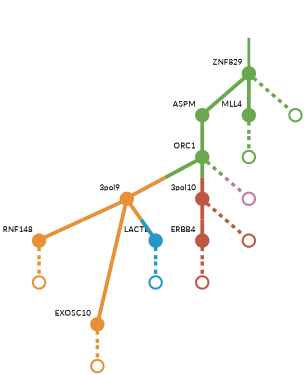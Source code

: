 strict digraph  {
graph[splines=false]; nodesep=0.7; rankdir=TB; ranksep=0.6; forcelabels=true; dpi=600; size=2.5;
0 [color="#6aa84fff", fillcolor="#6aa84fff", fixedsize=true, fontname=Lato, fontsize="12pt", height="0.25", label="", penwidth=3, shape=circle, style=filled, xlabel=ZNF829];
1 [color="#6aa84fff", fillcolor="#6aa84fff", fixedsize=true, fontname=Lato, fontsize="12pt", height="0.25", label="", penwidth=3, shape=circle, style=filled, xlabel=ASPM];
2 [color="#6aa84fff", fillcolor="#6aa84fff", fixedsize=true, fontname=Lato, fontsize="12pt", height="0.25", label="", penwidth=3, shape=circle, style=filled, xlabel=MLL4];
10 [color="#6aa84fff", fillcolor="#6aa84fff", fixedsize=true, fontname=Lato, fontsize="12pt", height="0.25", label="", penwidth=3, shape=circle, style=solid, xlabel=""];
3 [color="#6aa84fff", fillcolor="#6aa84fff", fixedsize=true, fontname=Lato, fontsize="12pt", height="0.25", label="", penwidth=3, shape=circle, style=filled, xlabel=ORC1];
11 [color="#6aa84fff", fillcolor="#6aa84fff", fixedsize=true, fontname=Lato, fontsize="12pt", height="0.25", label="", penwidth=3, shape=circle, style=solid, xlabel=""];
8 [color="#e69138ff", fillcolor="#e69138ff", fixedsize=true, fontname=Lato, fontsize="12pt", height="0.25", label="", penwidth=3, shape=circle, style=filled, xlabel="3pol9"];
9 [color="#be5742ff", fillcolor="#be5742ff", fixedsize=true, fontname=Lato, fontsize="12pt", height="0.25", label="", penwidth=3, shape=circle, style=filled, xlabel="3pol10"];
12 [color="#c27ba0ff", fillcolor="#c27ba0ff", fixedsize=true, fontname=Lato, fontsize="12pt", height="0.25", label="", penwidth=3, shape=circle, style=solid, xlabel=""];
4 [color="#be5742ff", fillcolor="#be5742ff", fixedsize=true, fontname=Lato, fontsize="12pt", height="0.25", label="", penwidth=3, shape=circle, style=filled, xlabel=ERBB4];
16 [color="#be5742ff", fillcolor="#be5742ff", fixedsize=true, fontname=Lato, fontsize="12pt", height="0.25", label="", penwidth=3, shape=circle, style=solid, xlabel=""];
5 [color="#e69138ff", fillcolor="#e69138ff", fixedsize=true, fontname=Lato, fontsize="12pt", height="0.25", label="", penwidth=3, shape=circle, style=filled, xlabel=RNF148];
13 [color="#e69138ff", fillcolor="#e69138ff", fixedsize=true, fontname=Lato, fontsize="12pt", height="0.25", label="", penwidth=3, shape=circle, style=solid, xlabel=""];
6 [color="#e69138ff", fillcolor="#e69138ff", fixedsize=true, fontname=Lato, fontsize="12pt", height="0.25", label="", penwidth=3, shape=circle, style=filled, xlabel=EXOSC10];
14 [color="#e69138ff", fillcolor="#e69138ff", fixedsize=true, fontname=Lato, fontsize="12pt", height="0.25", label="", penwidth=3, shape=circle, style=solid, xlabel=""];
7 [color="#2496c8ff", fillcolor="#2496c8ff", fixedsize=true, fontname=Lato, fontsize="12pt", height="0.25", label="", penwidth=3, shape=circle, style=filled, xlabel=LACTB];
17 [color="#2496c8ff", fillcolor="#2496c8ff", fixedsize=true, fontname=Lato, fontsize="12pt", height="0.25", label="", penwidth=3, shape=circle, style=solid, xlabel=""];
15 [color="#be5742ff", fillcolor="#be5742ff", fixedsize=true, fontname=Lato, fontsize="12pt", height="0.25", label="", penwidth=3, shape=circle, style=solid, xlabel=""];
normal [label="", penwidth=3, style=invis, xlabel=ZNF829];
0 -> 1  [arrowsize=0, color="#6aa84fff;0.5:#6aa84fff", minlen="1.0", penwidth="5.5", style=solid];
0 -> 2  [arrowsize=0, color="#6aa84fff;0.5:#6aa84fff", minlen="1.0", penwidth="5.5", style=solid];
0 -> 10  [arrowsize=0, color="#6aa84fff;0.5:#6aa84fff", minlen="1.0243902206420898", penwidth=5, style=dashed];
1 -> 3  [arrowsize=0, color="#6aa84fff;0.5:#6aa84fff", minlen="1.0", penwidth="5.5", style=solid];
2 -> 11  [arrowsize=0, color="#6aa84fff;0.5:#6aa84fff", minlen="1.0243902206420898", penwidth=5, style=dashed];
3 -> 8  [arrowsize=0, color="#6aa84fff;0.5:#e69138ff", minlen="1.0243902206420898", penwidth="5.5", style=solid];
3 -> 9  [arrowsize=0, color="#6aa84fff;0.5:#be5742ff", minlen="1.0243902206420898", penwidth="5.5", style=solid];
3 -> 12  [arrowsize=0, color="#6aa84fff;0.5:#c27ba0ff", minlen="1.0243902206420898", penwidth=5, style=dashed];
8 -> 5  [arrowsize=0, color="#e69138ff;0.5:#e69138ff", minlen="1.097561001777649", penwidth="5.5", style=solid];
8 -> 6  [arrowsize=0, color="#e69138ff;0.5:#e69138ff", minlen="3.0", penwidth="5.5", style=solid];
8 -> 7  [arrowsize=0, color="#e69138ff;0.5:#2496c8ff", minlen="1.0487804412841797", penwidth="5.5", style=solid];
9 -> 4  [arrowsize=0, color="#be5742ff;0.5:#be5742ff", minlen="1.1463414430618286", penwidth="5.5", style=solid];
9 -> 15  [arrowsize=0, color="#be5742ff;0.5:#be5742ff", minlen="1.0243902206420898", penwidth=5, style=dashed];
4 -> 16  [arrowsize=0, color="#be5742ff;0.5:#be5742ff", minlen="1.0243902206420898", penwidth=5, style=dashed];
5 -> 13  [arrowsize=0, color="#e69138ff;0.5:#e69138ff", minlen="1.0243902206420898", penwidth=5, style=dashed];
6 -> 14  [arrowsize=0, color="#e69138ff;0.5:#e69138ff", minlen="1.0243902206420898", penwidth=5, style=dashed];
7 -> 17  [arrowsize=0, color="#2496c8ff;0.5:#2496c8ff", minlen="1.0243902206420898", penwidth=5, style=dashed];
normal -> 0  [arrowsize=0, color="#6aa84fff", label="", penwidth=4, style=solid];
}
